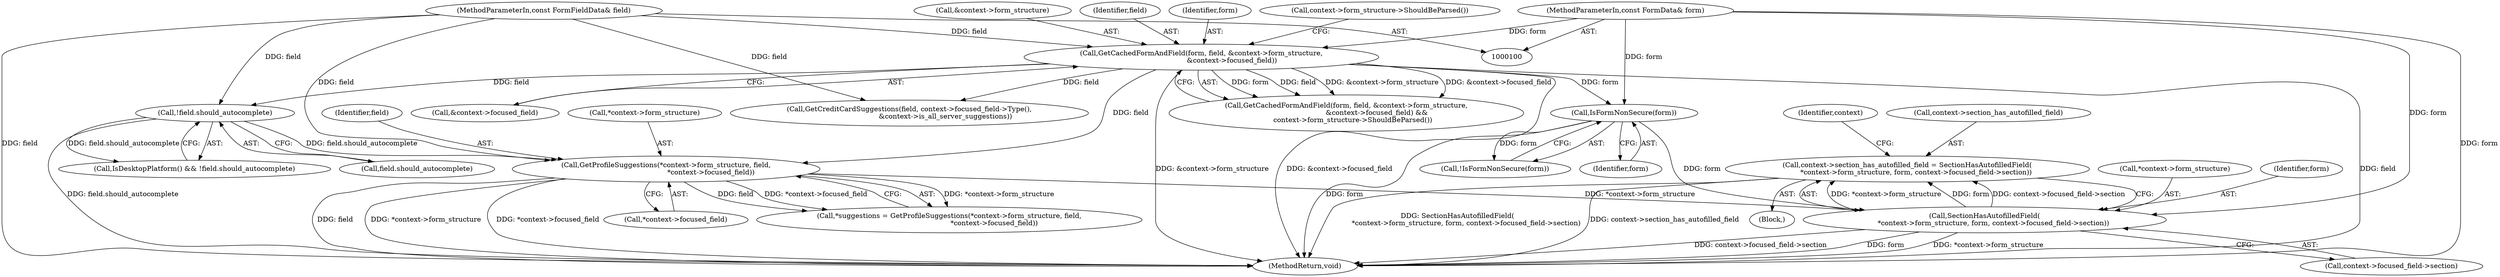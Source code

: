 digraph "1_Chrome_b025e82307a8490501bb030266cd955c391abcb7@pointer" {
"1000262" [label="(Call,context->section_has_autofilled_field = SectionHasAutofilledField(\n        *context->form_structure, form, context->focused_field->section))"];
"1000266" [label="(Call,SectionHasAutofilledField(\n        *context->form_structure, form, context->focused_field->section))"];
"1000228" [label="(Call,GetProfileSuggestions(*context->form_structure, field,\n                                         *context->focused_field))"];
"1000118" [label="(Call,GetCachedFormAndField(form, field, &context->form_structure,\n                            &context->focused_field))"];
"1000101" [label="(MethodParameterIn,const FormData& form)"];
"1000102" [label="(MethodParameterIn,const FormFieldData& field)"];
"1000214" [label="(Call,!field.should_autocomplete)"];
"1000156" [label="(Call,IsFormNonSecure(form))"];
"1000279" [label="(Identifier,context)"];
"1000315" [label="(MethodReturn,void)"];
"1000267" [label="(Call,*context->form_structure)"];
"1000212" [label="(Call,IsDesktopPlatform() && !field.should_autocomplete)"];
"1000215" [label="(Call,field.should_autocomplete)"];
"1000155" [label="(Call,!IsFormNonSecure(form))"];
"1000225" [label="(Call,*suggestions = GetProfileSuggestions(*context->form_structure, field,\n                                         *context->focused_field))"];
"1000157" [label="(Identifier,form)"];
"1000117" [label="(Call,GetCachedFormAndField(form, field, &context->form_structure,\n                            &context->focused_field) &&\n      context->form_structure->ShouldBeParsed())"];
"1000120" [label="(Identifier,field)"];
"1000184" [label="(Call,GetCreditCardSuggestions(field, context->focused_field->Type(),\n                                 &context->is_all_server_suggestions))"];
"1000156" [label="(Call,IsFormNonSecure(form))"];
"1000101" [label="(MethodParameterIn,const FormData& form)"];
"1000118" [label="(Call,GetCachedFormAndField(form, field, &context->form_structure,\n                            &context->focused_field))"];
"1000271" [label="(Identifier,form)"];
"1000119" [label="(Identifier,form)"];
"1000214" [label="(Call,!field.should_autocomplete)"];
"1000129" [label="(Call,context->form_structure->ShouldBeParsed())"];
"1000229" [label="(Call,*context->form_structure)"];
"1000266" [label="(Call,SectionHasAutofilledField(\n        *context->form_structure, form, context->focused_field->section))"];
"1000125" [label="(Call,&context->focused_field)"];
"1000102" [label="(MethodParameterIn,const FormFieldData& field)"];
"1000228" [label="(Call,GetProfileSuggestions(*context->form_structure, field,\n                                         *context->focused_field))"];
"1000233" [label="(Identifier,field)"];
"1000272" [label="(Call,context->focused_field->section)"];
"1000263" [label="(Call,context->section_has_autofilled_field)"];
"1000261" [label="(Block,)"];
"1000234" [label="(Call,*context->focused_field)"];
"1000262" [label="(Call,context->section_has_autofilled_field = SectionHasAutofilledField(\n        *context->form_structure, form, context->focused_field->section))"];
"1000121" [label="(Call,&context->form_structure)"];
"1000262" -> "1000261"  [label="AST: "];
"1000262" -> "1000266"  [label="CFG: "];
"1000263" -> "1000262"  [label="AST: "];
"1000266" -> "1000262"  [label="AST: "];
"1000279" -> "1000262"  [label="CFG: "];
"1000262" -> "1000315"  [label="DDG: SectionHasAutofilledField(\n        *context->form_structure, form, context->focused_field->section)"];
"1000262" -> "1000315"  [label="DDG: context->section_has_autofilled_field"];
"1000266" -> "1000262"  [label="DDG: *context->form_structure"];
"1000266" -> "1000262"  [label="DDG: form"];
"1000266" -> "1000262"  [label="DDG: context->focused_field->section"];
"1000266" -> "1000272"  [label="CFG: "];
"1000267" -> "1000266"  [label="AST: "];
"1000271" -> "1000266"  [label="AST: "];
"1000272" -> "1000266"  [label="AST: "];
"1000266" -> "1000315"  [label="DDG: *context->form_structure"];
"1000266" -> "1000315"  [label="DDG: context->focused_field->section"];
"1000266" -> "1000315"  [label="DDG: form"];
"1000228" -> "1000266"  [label="DDG: *context->form_structure"];
"1000156" -> "1000266"  [label="DDG: form"];
"1000101" -> "1000266"  [label="DDG: form"];
"1000228" -> "1000225"  [label="AST: "];
"1000228" -> "1000234"  [label="CFG: "];
"1000229" -> "1000228"  [label="AST: "];
"1000233" -> "1000228"  [label="AST: "];
"1000234" -> "1000228"  [label="AST: "];
"1000225" -> "1000228"  [label="CFG: "];
"1000228" -> "1000315"  [label="DDG: field"];
"1000228" -> "1000315"  [label="DDG: *context->form_structure"];
"1000228" -> "1000315"  [label="DDG: *context->focused_field"];
"1000228" -> "1000225"  [label="DDG: *context->form_structure"];
"1000228" -> "1000225"  [label="DDG: field"];
"1000228" -> "1000225"  [label="DDG: *context->focused_field"];
"1000118" -> "1000228"  [label="DDG: field"];
"1000214" -> "1000228"  [label="DDG: field.should_autocomplete"];
"1000102" -> "1000228"  [label="DDG: field"];
"1000118" -> "1000117"  [label="AST: "];
"1000118" -> "1000125"  [label="CFG: "];
"1000119" -> "1000118"  [label="AST: "];
"1000120" -> "1000118"  [label="AST: "];
"1000121" -> "1000118"  [label="AST: "];
"1000125" -> "1000118"  [label="AST: "];
"1000129" -> "1000118"  [label="CFG: "];
"1000117" -> "1000118"  [label="CFG: "];
"1000118" -> "1000315"  [label="DDG: &context->focused_field"];
"1000118" -> "1000315"  [label="DDG: &context->form_structure"];
"1000118" -> "1000315"  [label="DDG: field"];
"1000118" -> "1000117"  [label="DDG: form"];
"1000118" -> "1000117"  [label="DDG: field"];
"1000118" -> "1000117"  [label="DDG: &context->form_structure"];
"1000118" -> "1000117"  [label="DDG: &context->focused_field"];
"1000101" -> "1000118"  [label="DDG: form"];
"1000102" -> "1000118"  [label="DDG: field"];
"1000118" -> "1000156"  [label="DDG: form"];
"1000118" -> "1000184"  [label="DDG: field"];
"1000118" -> "1000214"  [label="DDG: field"];
"1000101" -> "1000100"  [label="AST: "];
"1000101" -> "1000315"  [label="DDG: form"];
"1000101" -> "1000156"  [label="DDG: form"];
"1000102" -> "1000100"  [label="AST: "];
"1000102" -> "1000315"  [label="DDG: field"];
"1000102" -> "1000184"  [label="DDG: field"];
"1000102" -> "1000214"  [label="DDG: field"];
"1000214" -> "1000212"  [label="AST: "];
"1000214" -> "1000215"  [label="CFG: "];
"1000215" -> "1000214"  [label="AST: "];
"1000212" -> "1000214"  [label="CFG: "];
"1000214" -> "1000315"  [label="DDG: field.should_autocomplete"];
"1000214" -> "1000212"  [label="DDG: field.should_autocomplete"];
"1000156" -> "1000155"  [label="AST: "];
"1000156" -> "1000157"  [label="CFG: "];
"1000157" -> "1000156"  [label="AST: "];
"1000155" -> "1000156"  [label="CFG: "];
"1000156" -> "1000315"  [label="DDG: form"];
"1000156" -> "1000155"  [label="DDG: form"];
}
